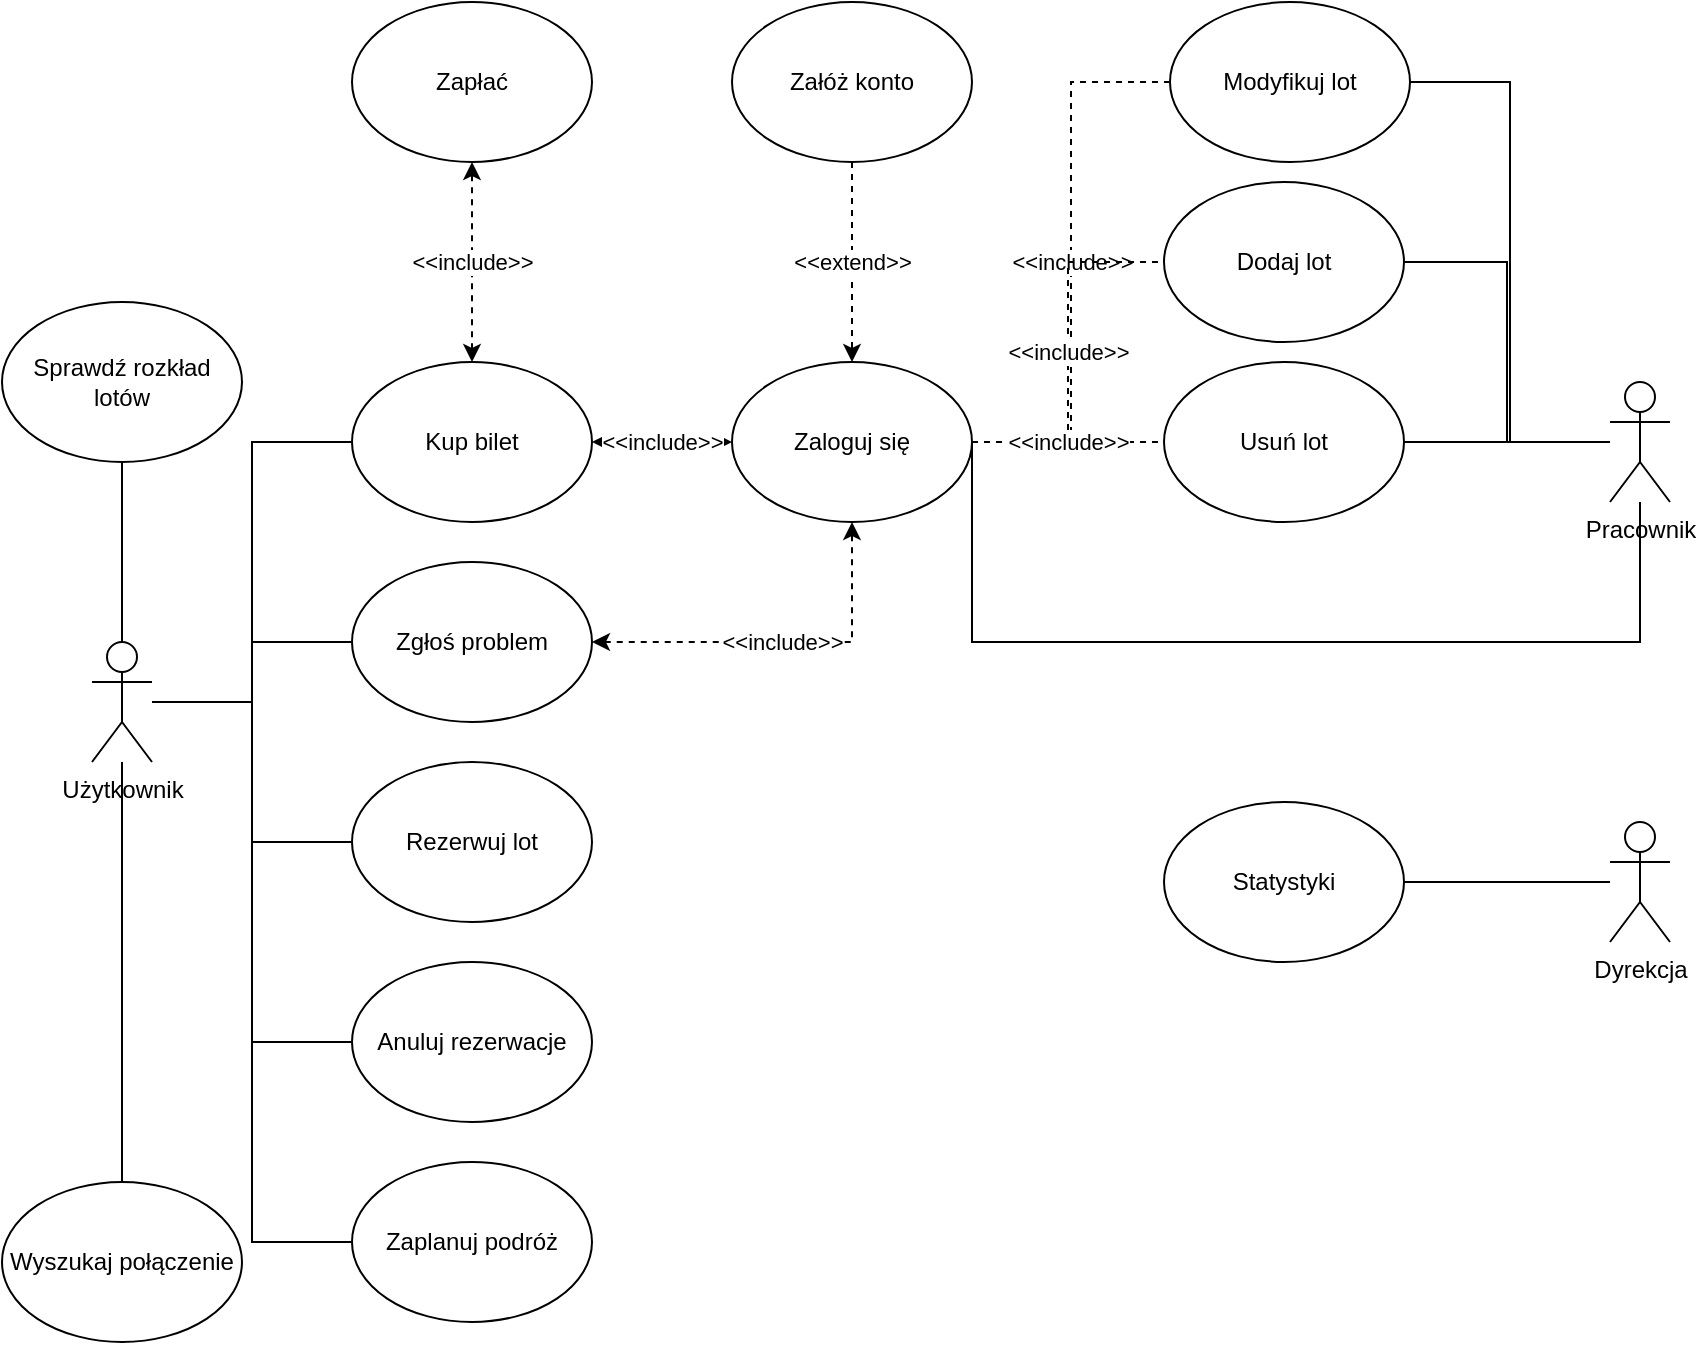 <mxfile version="24.0.4" type="github">
  <diagram name="Strona-1" id="r3digyjytwxBan-t6y29">
    <mxGraphModel dx="2220" dy="758" grid="1" gridSize="10" guides="1" tooltips="1" connect="1" arrows="1" fold="1" page="1" pageScale="1" pageWidth="827" pageHeight="1169" math="0" shadow="0">
      <root>
        <mxCell id="0" />
        <mxCell id="1" parent="0" />
        <mxCell id="HK8GiBR4hAxQkNfhSsfB-2" value="Dodaj lot" style="ellipse;whiteSpace=wrap;html=1;" parent="1" vertex="1">
          <mxGeometry x="406" y="120" width="120" height="80" as="geometry" />
        </mxCell>
        <mxCell id="HK8GiBR4hAxQkNfhSsfB-18" style="edgeStyle=orthogonalEdgeStyle;rounded=0;orthogonalLoop=1;jettySize=auto;html=1;entryX=0;entryY=0.5;entryDx=0;entryDy=0;strokeColor=none;" parent="1" source="HK8GiBR4hAxQkNfhSsfB-3" target="HK8GiBR4hAxQkNfhSsfB-11" edge="1">
          <mxGeometry relative="1" as="geometry" />
        </mxCell>
        <mxCell id="HK8GiBR4hAxQkNfhSsfB-19" style="edgeStyle=orthogonalEdgeStyle;rounded=0;orthogonalLoop=1;jettySize=auto;html=1;curved=0;endArrow=none;endFill=0;" parent="1" source="HK8GiBR4hAxQkNfhSsfB-3" target="HK8GiBR4hAxQkNfhSsfB-11" edge="1">
          <mxGeometry relative="1" as="geometry" />
        </mxCell>
        <mxCell id="HK8GiBR4hAxQkNfhSsfB-27" style="edgeStyle=orthogonalEdgeStyle;rounded=0;orthogonalLoop=1;jettySize=auto;html=1;entryX=0;entryY=0.5;entryDx=0;entryDy=0;endArrow=none;endFill=0;" parent="1" source="HK8GiBR4hAxQkNfhSsfB-3" target="HK8GiBR4hAxQkNfhSsfB-13" edge="1">
          <mxGeometry relative="1" as="geometry" />
        </mxCell>
        <mxCell id="HK8GiBR4hAxQkNfhSsfB-29" style="edgeStyle=orthogonalEdgeStyle;rounded=0;orthogonalLoop=1;jettySize=auto;html=1;entryX=0;entryY=0.5;entryDx=0;entryDy=0;endArrow=none;endFill=0;" parent="1" source="HK8GiBR4hAxQkNfhSsfB-3" target="HK8GiBR4hAxQkNfhSsfB-12" edge="1">
          <mxGeometry relative="1" as="geometry" />
        </mxCell>
        <mxCell id="HK8GiBR4hAxQkNfhSsfB-30" style="edgeStyle=orthogonalEdgeStyle;rounded=0;orthogonalLoop=1;jettySize=auto;html=1;entryX=0;entryY=0.5;entryDx=0;entryDy=0;endArrow=none;endFill=0;" parent="1" source="HK8GiBR4hAxQkNfhSsfB-3" target="HK8GiBR4hAxQkNfhSsfB-20" edge="1">
          <mxGeometry relative="1" as="geometry" />
        </mxCell>
        <mxCell id="HK8GiBR4hAxQkNfhSsfB-38" style="edgeStyle=orthogonalEdgeStyle;rounded=0;orthogonalLoop=1;jettySize=auto;html=1;entryX=0.5;entryY=0;entryDx=0;entryDy=0;endArrow=none;endFill=0;" parent="1" source="HK8GiBR4hAxQkNfhSsfB-3" target="HK8GiBR4hAxQkNfhSsfB-37" edge="1">
          <mxGeometry relative="1" as="geometry" />
        </mxCell>
        <mxCell id="HK8GiBR4hAxQkNfhSsfB-40" style="edgeStyle=orthogonalEdgeStyle;rounded=0;orthogonalLoop=1;jettySize=auto;html=1;endArrow=none;endFill=0;" parent="1" source="HK8GiBR4hAxQkNfhSsfB-3" target="HK8GiBR4hAxQkNfhSsfB-39" edge="1">
          <mxGeometry relative="1" as="geometry" />
        </mxCell>
        <mxCell id="MtboSmwLga4VbYozahNN-2" style="edgeStyle=orthogonalEdgeStyle;rounded=0;orthogonalLoop=1;jettySize=auto;html=1;entryX=0;entryY=0.5;entryDx=0;entryDy=0;endArrow=none;endFill=0;" edge="1" parent="1" source="HK8GiBR4hAxQkNfhSsfB-3" target="MtboSmwLga4VbYozahNN-1">
          <mxGeometry relative="1" as="geometry" />
        </mxCell>
        <mxCell id="HK8GiBR4hAxQkNfhSsfB-3" value="Użytkownik" style="shape=umlActor;verticalLabelPosition=bottom;verticalAlign=top;html=1;outlineConnect=0;" parent="1" vertex="1">
          <mxGeometry x="-130" y="350" width="30" height="60" as="geometry" />
        </mxCell>
        <mxCell id="HK8GiBR4hAxQkNfhSsfB-4" value="Dyrekcja" style="shape=umlActor;verticalLabelPosition=bottom;verticalAlign=top;html=1;outlineConnect=0;" parent="1" vertex="1">
          <mxGeometry x="629" y="440" width="30" height="60" as="geometry" />
        </mxCell>
        <mxCell id="HK8GiBR4hAxQkNfhSsfB-7" style="edgeStyle=orthogonalEdgeStyle;rounded=0;orthogonalLoop=1;jettySize=auto;html=1;endArrow=none;endFill=0;" parent="1" source="HK8GiBR4hAxQkNfhSsfB-5" target="HK8GiBR4hAxQkNfhSsfB-4" edge="1">
          <mxGeometry relative="1" as="geometry" />
        </mxCell>
        <mxCell id="HK8GiBR4hAxQkNfhSsfB-5" value="Statystyki" style="ellipse;whiteSpace=wrap;html=1;" parent="1" vertex="1">
          <mxGeometry x="406" y="430" width="120" height="80" as="geometry" />
        </mxCell>
        <mxCell id="HK8GiBR4hAxQkNfhSsfB-8" value="Usuń lot" style="ellipse;whiteSpace=wrap;html=1;" parent="1" vertex="1">
          <mxGeometry x="406" y="210" width="120" height="80" as="geometry" />
        </mxCell>
        <mxCell id="HK8GiBR4hAxQkNfhSsfB-9" value="Modyfikuj lot" style="ellipse;whiteSpace=wrap;html=1;" parent="1" vertex="1">
          <mxGeometry x="409" y="30" width="120" height="80" as="geometry" />
        </mxCell>
        <mxCell id="HK8GiBR4hAxQkNfhSsfB-34" style="edgeStyle=orthogonalEdgeStyle;rounded=0;orthogonalLoop=1;jettySize=auto;html=1;entryX=1;entryY=0.5;entryDx=0;entryDy=0;endArrow=none;endFill=0;" parent="1" source="HK8GiBR4hAxQkNfhSsfB-10" target="HK8GiBR4hAxQkNfhSsfB-9" edge="1">
          <mxGeometry relative="1" as="geometry" />
        </mxCell>
        <mxCell id="HK8GiBR4hAxQkNfhSsfB-35" style="edgeStyle=orthogonalEdgeStyle;rounded=0;orthogonalLoop=1;jettySize=auto;html=1;entryX=1;entryY=0.5;entryDx=0;entryDy=0;endArrow=none;endFill=0;" parent="1" source="HK8GiBR4hAxQkNfhSsfB-10" target="HK8GiBR4hAxQkNfhSsfB-2" edge="1">
          <mxGeometry relative="1" as="geometry" />
        </mxCell>
        <mxCell id="HK8GiBR4hAxQkNfhSsfB-36" style="edgeStyle=orthogonalEdgeStyle;rounded=0;orthogonalLoop=1;jettySize=auto;html=1;entryX=1;entryY=0.5;entryDx=0;entryDy=0;endArrow=none;endFill=0;" parent="1" source="HK8GiBR4hAxQkNfhSsfB-10" target="HK8GiBR4hAxQkNfhSsfB-8" edge="1">
          <mxGeometry relative="1" as="geometry" />
        </mxCell>
        <mxCell id="MtboSmwLga4VbYozahNN-5" style="edgeStyle=orthogonalEdgeStyle;rounded=0;orthogonalLoop=1;jettySize=auto;html=1;entryX=0;entryY=0.5;entryDx=0;entryDy=0;endArrow=none;endFill=0;" edge="1" parent="1" source="HK8GiBR4hAxQkNfhSsfB-10" target="HK8GiBR4hAxQkNfhSsfB-21">
          <mxGeometry relative="1" as="geometry">
            <Array as="points">
              <mxPoint x="644" y="350" />
              <mxPoint x="310" y="350" />
            </Array>
          </mxGeometry>
        </mxCell>
        <mxCell id="HK8GiBR4hAxQkNfhSsfB-10" value="Pracownik" style="shape=umlActor;verticalLabelPosition=bottom;verticalAlign=top;html=1;outlineConnect=0;" parent="1" vertex="1">
          <mxGeometry x="629" y="220" width="30" height="60" as="geometry" />
        </mxCell>
        <mxCell id="HK8GiBR4hAxQkNfhSsfB-11" value="Rezerwuj lot" style="ellipse;whiteSpace=wrap;html=1;" parent="1" vertex="1">
          <mxGeometry y="410" width="120" height="80" as="geometry" />
        </mxCell>
        <mxCell id="HK8GiBR4hAxQkNfhSsfB-12" value="Anuluj rezerwacje" style="ellipse;whiteSpace=wrap;html=1;" parent="1" vertex="1">
          <mxGeometry y="510" width="120" height="80" as="geometry" />
        </mxCell>
        <mxCell id="HK8GiBR4hAxQkNfhSsfB-15" value="&amp;lt;&amp;lt;include&amp;gt;&amp;gt;" style="edgeStyle=orthogonalEdgeStyle;rounded=0;orthogonalLoop=1;jettySize=auto;html=1;entryX=0.5;entryY=1;entryDx=0;entryDy=0;dashed=1;startArrow=classic;startFill=1;" parent="1" source="HK8GiBR4hAxQkNfhSsfB-13" target="HK8GiBR4hAxQkNfhSsfB-14" edge="1">
          <mxGeometry relative="1" as="geometry">
            <mxPoint as="offset" />
          </mxGeometry>
        </mxCell>
        <mxCell id="HK8GiBR4hAxQkNfhSsfB-32" value="&amp;lt;&amp;lt;include&amp;gt;&amp;gt;" style="edgeStyle=orthogonalEdgeStyle;rounded=0;orthogonalLoop=1;jettySize=auto;html=1;startArrow=classic;startFill=1;dashed=1;" parent="1" source="HK8GiBR4hAxQkNfhSsfB-13" target="HK8GiBR4hAxQkNfhSsfB-21" edge="1">
          <mxGeometry relative="1" as="geometry" />
        </mxCell>
        <mxCell id="HK8GiBR4hAxQkNfhSsfB-13" value="Kup bilet" style="ellipse;whiteSpace=wrap;html=1;" parent="1" vertex="1">
          <mxGeometry y="210" width="120" height="80" as="geometry" />
        </mxCell>
        <mxCell id="HK8GiBR4hAxQkNfhSsfB-14" value="Zapłać" style="ellipse;whiteSpace=wrap;html=1;" parent="1" vertex="1">
          <mxGeometry y="30" width="120" height="80" as="geometry" />
        </mxCell>
        <mxCell id="HK8GiBR4hAxQkNfhSsfB-20" value="Zaplanuj podróż" style="ellipse;whiteSpace=wrap;html=1;" parent="1" vertex="1">
          <mxGeometry y="610" width="120" height="80" as="geometry" />
        </mxCell>
        <mxCell id="MtboSmwLga4VbYozahNN-6" value="&amp;lt;&amp;lt;include&amp;gt;&amp;gt;" style="edgeStyle=orthogonalEdgeStyle;rounded=0;orthogonalLoop=1;jettySize=auto;html=1;entryX=0;entryY=0.5;entryDx=0;entryDy=0;endArrow=none;endFill=0;dashed=1;" edge="1" parent="1" source="HK8GiBR4hAxQkNfhSsfB-21" target="HK8GiBR4hAxQkNfhSsfB-9">
          <mxGeometry relative="1" as="geometry" />
        </mxCell>
        <mxCell id="MtboSmwLga4VbYozahNN-7" value="&amp;lt;&amp;lt;include&amp;gt;&amp;gt;" style="edgeStyle=orthogonalEdgeStyle;rounded=0;orthogonalLoop=1;jettySize=auto;html=1;entryX=0;entryY=0.5;entryDx=0;entryDy=0;dashed=1;endArrow=none;endFill=0;" edge="1" parent="1" source="HK8GiBR4hAxQkNfhSsfB-21" target="HK8GiBR4hAxQkNfhSsfB-2">
          <mxGeometry relative="1" as="geometry" />
        </mxCell>
        <mxCell id="MtboSmwLga4VbYozahNN-8" value="&amp;lt;&amp;lt;include&amp;gt;&amp;gt;" style="edgeStyle=orthogonalEdgeStyle;rounded=0;orthogonalLoop=1;jettySize=auto;html=1;endArrow=none;endFill=0;dashed=1;" edge="1" parent="1" source="HK8GiBR4hAxQkNfhSsfB-21" target="HK8GiBR4hAxQkNfhSsfB-8">
          <mxGeometry relative="1" as="geometry" />
        </mxCell>
        <mxCell id="HK8GiBR4hAxQkNfhSsfB-21" value="Zaloguj się" style="ellipse;whiteSpace=wrap;html=1;direction=west;" parent="1" vertex="1">
          <mxGeometry x="190" y="210" width="120" height="80" as="geometry" />
        </mxCell>
        <mxCell id="HK8GiBR4hAxQkNfhSsfB-23" value="&amp;lt;&amp;lt;extend&amp;gt;&amp;gt;" style="edgeStyle=orthogonalEdgeStyle;rounded=0;orthogonalLoop=1;jettySize=auto;html=1;dashed=1;" parent="1" source="HK8GiBR4hAxQkNfhSsfB-22" target="HK8GiBR4hAxQkNfhSsfB-21" edge="1">
          <mxGeometry relative="1" as="geometry">
            <mxPoint as="offset" />
          </mxGeometry>
        </mxCell>
        <mxCell id="HK8GiBR4hAxQkNfhSsfB-22" value="Załóż konto" style="ellipse;whiteSpace=wrap;html=1;" parent="1" vertex="1">
          <mxGeometry x="190" y="30" width="120" height="80" as="geometry" />
        </mxCell>
        <mxCell id="HK8GiBR4hAxQkNfhSsfB-37" value="Wyszukaj połączenie" style="ellipse;whiteSpace=wrap;html=1;" parent="1" vertex="1">
          <mxGeometry x="-175" y="620" width="120" height="80" as="geometry" />
        </mxCell>
        <mxCell id="HK8GiBR4hAxQkNfhSsfB-39" value="Sprawdź rozkład lotów" style="ellipse;whiteSpace=wrap;html=1;" parent="1" vertex="1">
          <mxGeometry x="-175" y="180" width="120" height="80" as="geometry" />
        </mxCell>
        <mxCell id="MtboSmwLga4VbYozahNN-4" value="&amp;lt;&amp;lt;include&amp;gt;&amp;gt;" style="edgeStyle=orthogonalEdgeStyle;rounded=0;orthogonalLoop=1;jettySize=auto;html=1;entryX=0.5;entryY=0;entryDx=0;entryDy=0;startArrow=classic;startFill=1;dashed=1;" edge="1" parent="1" source="MtboSmwLga4VbYozahNN-1" target="HK8GiBR4hAxQkNfhSsfB-21">
          <mxGeometry relative="1" as="geometry" />
        </mxCell>
        <mxCell id="MtboSmwLga4VbYozahNN-1" value="Zgłoś problem" style="ellipse;whiteSpace=wrap;html=1;" vertex="1" parent="1">
          <mxGeometry y="310" width="120" height="80" as="geometry" />
        </mxCell>
      </root>
    </mxGraphModel>
  </diagram>
</mxfile>
